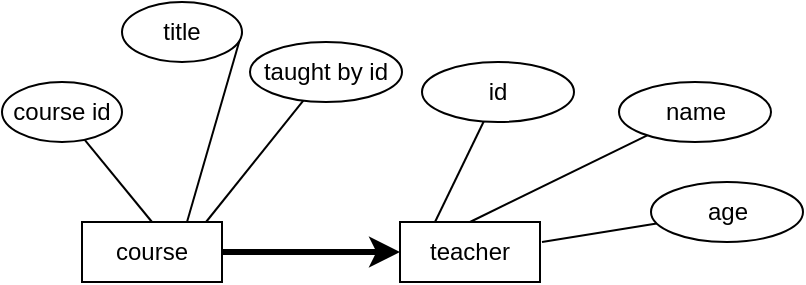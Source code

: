 <mxfile version="21.0.8" type="github">
  <diagram name="第1頁" id="izqqchvkeChoprTOHGF7">
    <mxGraphModel dx="1434" dy="768" grid="1" gridSize="10" guides="1" tooltips="1" connect="1" arrows="1" fold="1" page="1" pageScale="1" pageWidth="827" pageHeight="1169" math="0" shadow="0">
      <root>
        <mxCell id="0" />
        <mxCell id="1" parent="0" />
        <mxCell id="0pe9_hopcAu_G4nnsLJK-6" value="" style="edgeStyle=orthogonalEdgeStyle;rounded=0;orthogonalLoop=1;jettySize=auto;html=1;entryX=0;entryY=0.5;entryDx=0;entryDy=0;strokeWidth=3;" edge="1" parent="1" source="0pe9_hopcAu_G4nnsLJK-1" target="0pe9_hopcAu_G4nnsLJK-2">
          <mxGeometry relative="1" as="geometry">
            <mxPoint x="350" y="385" as="targetPoint" />
          </mxGeometry>
        </mxCell>
        <mxCell id="0pe9_hopcAu_G4nnsLJK-1" value="course" style="rounded=0;whiteSpace=wrap;html=1;" vertex="1" parent="1">
          <mxGeometry x="220" y="370" width="70" height="30" as="geometry" />
        </mxCell>
        <mxCell id="0pe9_hopcAu_G4nnsLJK-2" value="teacher" style="rounded=0;whiteSpace=wrap;html=1;" vertex="1" parent="1">
          <mxGeometry x="379" y="370" width="70" height="30" as="geometry" />
        </mxCell>
        <mxCell id="0pe9_hopcAu_G4nnsLJK-8" value="" style="endArrow=none;html=1;rounded=0;exitX=0.5;exitY=0;exitDx=0;exitDy=0;" edge="1" parent="1" source="0pe9_hopcAu_G4nnsLJK-1" target="0pe9_hopcAu_G4nnsLJK-9">
          <mxGeometry width="50" height="50" relative="1" as="geometry">
            <mxPoint x="390" y="420" as="sourcePoint" />
            <mxPoint x="240" y="320" as="targetPoint" />
          </mxGeometry>
        </mxCell>
        <mxCell id="0pe9_hopcAu_G4nnsLJK-9" value="course id" style="ellipse;whiteSpace=wrap;html=1;" vertex="1" parent="1">
          <mxGeometry x="180" y="300" width="60" height="30" as="geometry" />
        </mxCell>
        <mxCell id="0pe9_hopcAu_G4nnsLJK-10" value="" style="endArrow=none;html=1;rounded=0;exitX=0.75;exitY=0;exitDx=0;exitDy=0;entryX=1;entryY=0.5;entryDx=0;entryDy=0;" edge="1" parent="1" target="0pe9_hopcAu_G4nnsLJK-11">
          <mxGeometry width="50" height="50" relative="1" as="geometry">
            <mxPoint x="272.5" y="370" as="sourcePoint" />
            <mxPoint x="300" y="310" as="targetPoint" />
          </mxGeometry>
        </mxCell>
        <mxCell id="0pe9_hopcAu_G4nnsLJK-11" value="title" style="ellipse;whiteSpace=wrap;html=1;" vertex="1" parent="1">
          <mxGeometry x="240" y="260" width="60" height="30" as="geometry" />
        </mxCell>
        <mxCell id="0pe9_hopcAu_G4nnsLJK-15" value="" style="endArrow=none;html=1;rounded=0;exitX=0.886;exitY=0;exitDx=0;exitDy=0;exitPerimeter=0;" edge="1" parent="1" target="0pe9_hopcAu_G4nnsLJK-16" source="0pe9_hopcAu_G4nnsLJK-1">
          <mxGeometry width="50" height="50" relative="1" as="geometry">
            <mxPoint x="290" y="360" as="sourcePoint" />
            <mxPoint x="364" y="300" as="targetPoint" />
          </mxGeometry>
        </mxCell>
        <mxCell id="0pe9_hopcAu_G4nnsLJK-16" value="taught by id" style="ellipse;whiteSpace=wrap;html=1;" vertex="1" parent="1">
          <mxGeometry x="304" y="280" width="76" height="30" as="geometry" />
        </mxCell>
        <mxCell id="0pe9_hopcAu_G4nnsLJK-17" value="" style="endArrow=none;html=1;rounded=0;exitX=0.25;exitY=0;exitDx=0;exitDy=0;" edge="1" parent="1" target="0pe9_hopcAu_G4nnsLJK-18" source="0pe9_hopcAu_G4nnsLJK-2">
          <mxGeometry width="50" height="50" relative="1" as="geometry">
            <mxPoint x="401" y="400" as="sourcePoint" />
            <mxPoint x="450" y="310" as="targetPoint" />
          </mxGeometry>
        </mxCell>
        <mxCell id="0pe9_hopcAu_G4nnsLJK-18" value="id" style="ellipse;whiteSpace=wrap;html=1;" vertex="1" parent="1">
          <mxGeometry x="390" y="290" width="76" height="30" as="geometry" />
        </mxCell>
        <mxCell id="0pe9_hopcAu_G4nnsLJK-20" value="" style="endArrow=none;html=1;rounded=0;exitX=0.75;exitY=0;exitDx=0;exitDy=0;" edge="1" parent="1" target="0pe9_hopcAu_G4nnsLJK-21">
          <mxGeometry width="50" height="50" relative="1" as="geometry">
            <mxPoint x="414" y="370" as="sourcePoint" />
            <mxPoint x="548.5" y="320" as="targetPoint" />
          </mxGeometry>
        </mxCell>
        <mxCell id="0pe9_hopcAu_G4nnsLJK-21" value="name" style="ellipse;whiteSpace=wrap;html=1;" vertex="1" parent="1">
          <mxGeometry x="488.5" y="300" width="76" height="30" as="geometry" />
        </mxCell>
        <mxCell id="0pe9_hopcAu_G4nnsLJK-22" value="" style="endArrow=none;html=1;rounded=0;" edge="1" parent="1" target="0pe9_hopcAu_G4nnsLJK-23">
          <mxGeometry width="50" height="50" relative="1" as="geometry">
            <mxPoint x="450" y="380" as="sourcePoint" />
            <mxPoint x="564.5" y="370" as="targetPoint" />
          </mxGeometry>
        </mxCell>
        <mxCell id="0pe9_hopcAu_G4nnsLJK-23" value="age" style="ellipse;whiteSpace=wrap;html=1;" vertex="1" parent="1">
          <mxGeometry x="504.5" y="350" width="76" height="30" as="geometry" />
        </mxCell>
      </root>
    </mxGraphModel>
  </diagram>
</mxfile>
